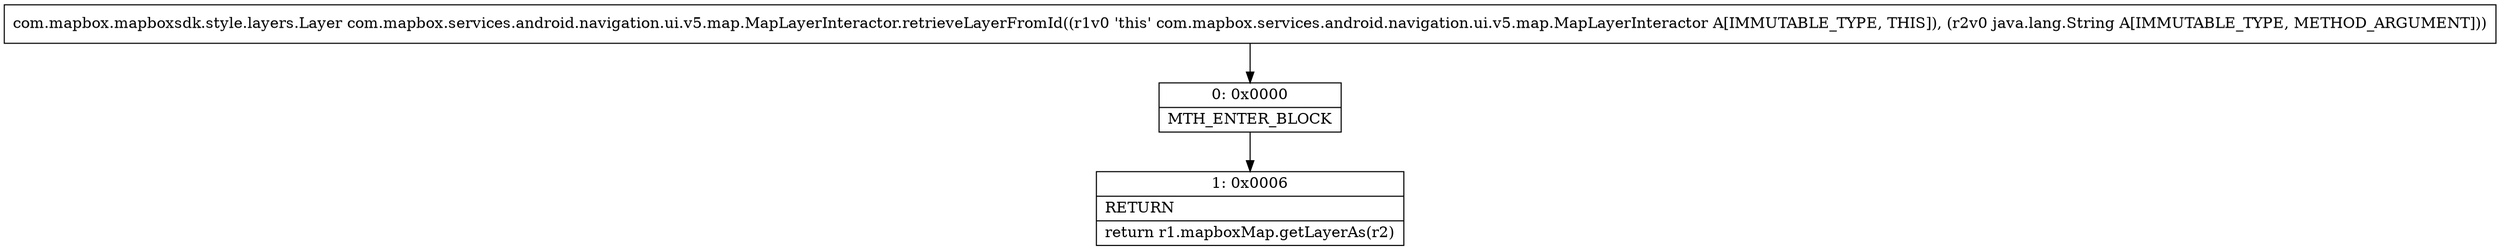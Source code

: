 digraph "CFG forcom.mapbox.services.android.navigation.ui.v5.map.MapLayerInteractor.retrieveLayerFromId(Ljava\/lang\/String;)Lcom\/mapbox\/mapboxsdk\/style\/layers\/Layer;" {
Node_0 [shape=record,label="{0\:\ 0x0000|MTH_ENTER_BLOCK\l}"];
Node_1 [shape=record,label="{1\:\ 0x0006|RETURN\l|return r1.mapboxMap.getLayerAs(r2)\l}"];
MethodNode[shape=record,label="{com.mapbox.mapboxsdk.style.layers.Layer com.mapbox.services.android.navigation.ui.v5.map.MapLayerInteractor.retrieveLayerFromId((r1v0 'this' com.mapbox.services.android.navigation.ui.v5.map.MapLayerInteractor A[IMMUTABLE_TYPE, THIS]), (r2v0 java.lang.String A[IMMUTABLE_TYPE, METHOD_ARGUMENT])) }"];
MethodNode -> Node_0;
Node_0 -> Node_1;
}

